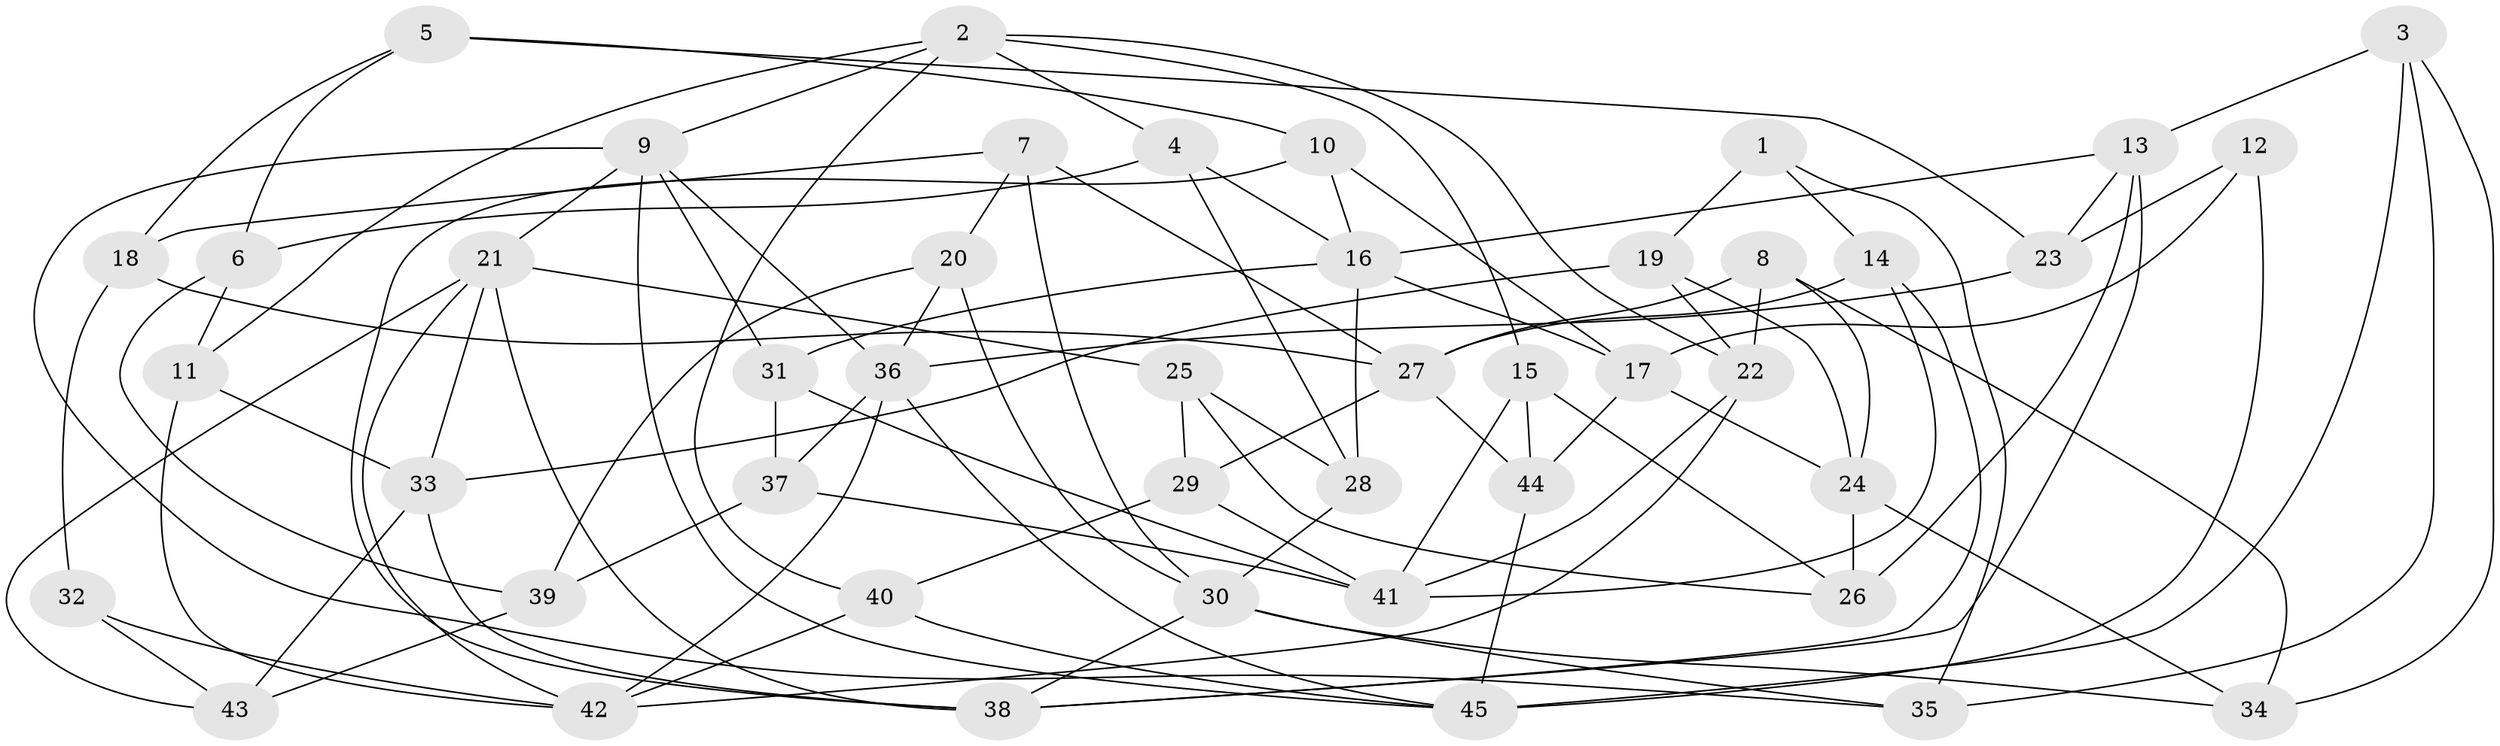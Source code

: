 // original degree distribution, {4: 1.0}
// Generated by graph-tools (version 1.1) at 2025/38/03/04/25 23:38:15]
// undirected, 45 vertices, 102 edges
graph export_dot {
  node [color=gray90,style=filled];
  1;
  2;
  3;
  4;
  5;
  6;
  7;
  8;
  9;
  10;
  11;
  12;
  13;
  14;
  15;
  16;
  17;
  18;
  19;
  20;
  21;
  22;
  23;
  24;
  25;
  26;
  27;
  28;
  29;
  30;
  31;
  32;
  33;
  34;
  35;
  36;
  37;
  38;
  39;
  40;
  41;
  42;
  43;
  44;
  45;
  1 -- 14 [weight=1.0];
  1 -- 19 [weight=2.0];
  1 -- 35 [weight=1.0];
  2 -- 4 [weight=1.0];
  2 -- 9 [weight=1.0];
  2 -- 11 [weight=1.0];
  2 -- 15 [weight=1.0];
  2 -- 22 [weight=1.0];
  2 -- 40 [weight=1.0];
  3 -- 13 [weight=1.0];
  3 -- 34 [weight=1.0];
  3 -- 35 [weight=1.0];
  3 -- 45 [weight=1.0];
  4 -- 6 [weight=1.0];
  4 -- 16 [weight=1.0];
  4 -- 28 [weight=1.0];
  5 -- 6 [weight=1.0];
  5 -- 10 [weight=1.0];
  5 -- 18 [weight=1.0];
  5 -- 23 [weight=1.0];
  6 -- 11 [weight=1.0];
  6 -- 39 [weight=1.0];
  7 -- 18 [weight=1.0];
  7 -- 20 [weight=1.0];
  7 -- 27 [weight=1.0];
  7 -- 30 [weight=1.0];
  8 -- 22 [weight=1.0];
  8 -- 24 [weight=1.0];
  8 -- 27 [weight=1.0];
  8 -- 34 [weight=1.0];
  9 -- 21 [weight=1.0];
  9 -- 31 [weight=1.0];
  9 -- 35 [weight=1.0];
  9 -- 36 [weight=1.0];
  9 -- 45 [weight=1.0];
  10 -- 16 [weight=1.0];
  10 -- 17 [weight=1.0];
  10 -- 38 [weight=1.0];
  11 -- 33 [weight=1.0];
  11 -- 42 [weight=1.0];
  12 -- 17 [weight=2.0];
  12 -- 23 [weight=1.0];
  12 -- 45 [weight=1.0];
  13 -- 16 [weight=1.0];
  13 -- 23 [weight=1.0];
  13 -- 26 [weight=2.0];
  13 -- 38 [weight=1.0];
  14 -- 27 [weight=1.0];
  14 -- 38 [weight=1.0];
  14 -- 41 [weight=1.0];
  15 -- 26 [weight=1.0];
  15 -- 41 [weight=1.0];
  15 -- 44 [weight=1.0];
  16 -- 17 [weight=1.0];
  16 -- 28 [weight=1.0];
  16 -- 31 [weight=1.0];
  17 -- 24 [weight=1.0];
  17 -- 44 [weight=1.0];
  18 -- 27 [weight=1.0];
  18 -- 32 [weight=1.0];
  19 -- 22 [weight=2.0];
  19 -- 24 [weight=1.0];
  19 -- 33 [weight=1.0];
  20 -- 30 [weight=1.0];
  20 -- 36 [weight=1.0];
  20 -- 39 [weight=1.0];
  21 -- 25 [weight=1.0];
  21 -- 33 [weight=1.0];
  21 -- 38 [weight=1.0];
  21 -- 42 [weight=1.0];
  21 -- 43 [weight=1.0];
  22 -- 41 [weight=1.0];
  22 -- 42 [weight=1.0];
  23 -- 36 [weight=1.0];
  24 -- 26 [weight=2.0];
  24 -- 34 [weight=1.0];
  25 -- 26 [weight=1.0];
  25 -- 28 [weight=1.0];
  25 -- 29 [weight=1.0];
  27 -- 29 [weight=1.0];
  27 -- 44 [weight=1.0];
  28 -- 30 [weight=1.0];
  29 -- 40 [weight=1.0];
  29 -- 41 [weight=1.0];
  30 -- 34 [weight=1.0];
  30 -- 35 [weight=1.0];
  30 -- 38 [weight=1.0];
  31 -- 37 [weight=1.0];
  31 -- 41 [weight=1.0];
  32 -- 42 [weight=1.0];
  32 -- 43 [weight=2.0];
  33 -- 38 [weight=1.0];
  33 -- 43 [weight=2.0];
  36 -- 37 [weight=1.0];
  36 -- 42 [weight=1.0];
  36 -- 45 [weight=1.0];
  37 -- 39 [weight=1.0];
  37 -- 41 [weight=1.0];
  39 -- 43 [weight=1.0];
  40 -- 42 [weight=1.0];
  40 -- 45 [weight=1.0];
  44 -- 45 [weight=1.0];
}
